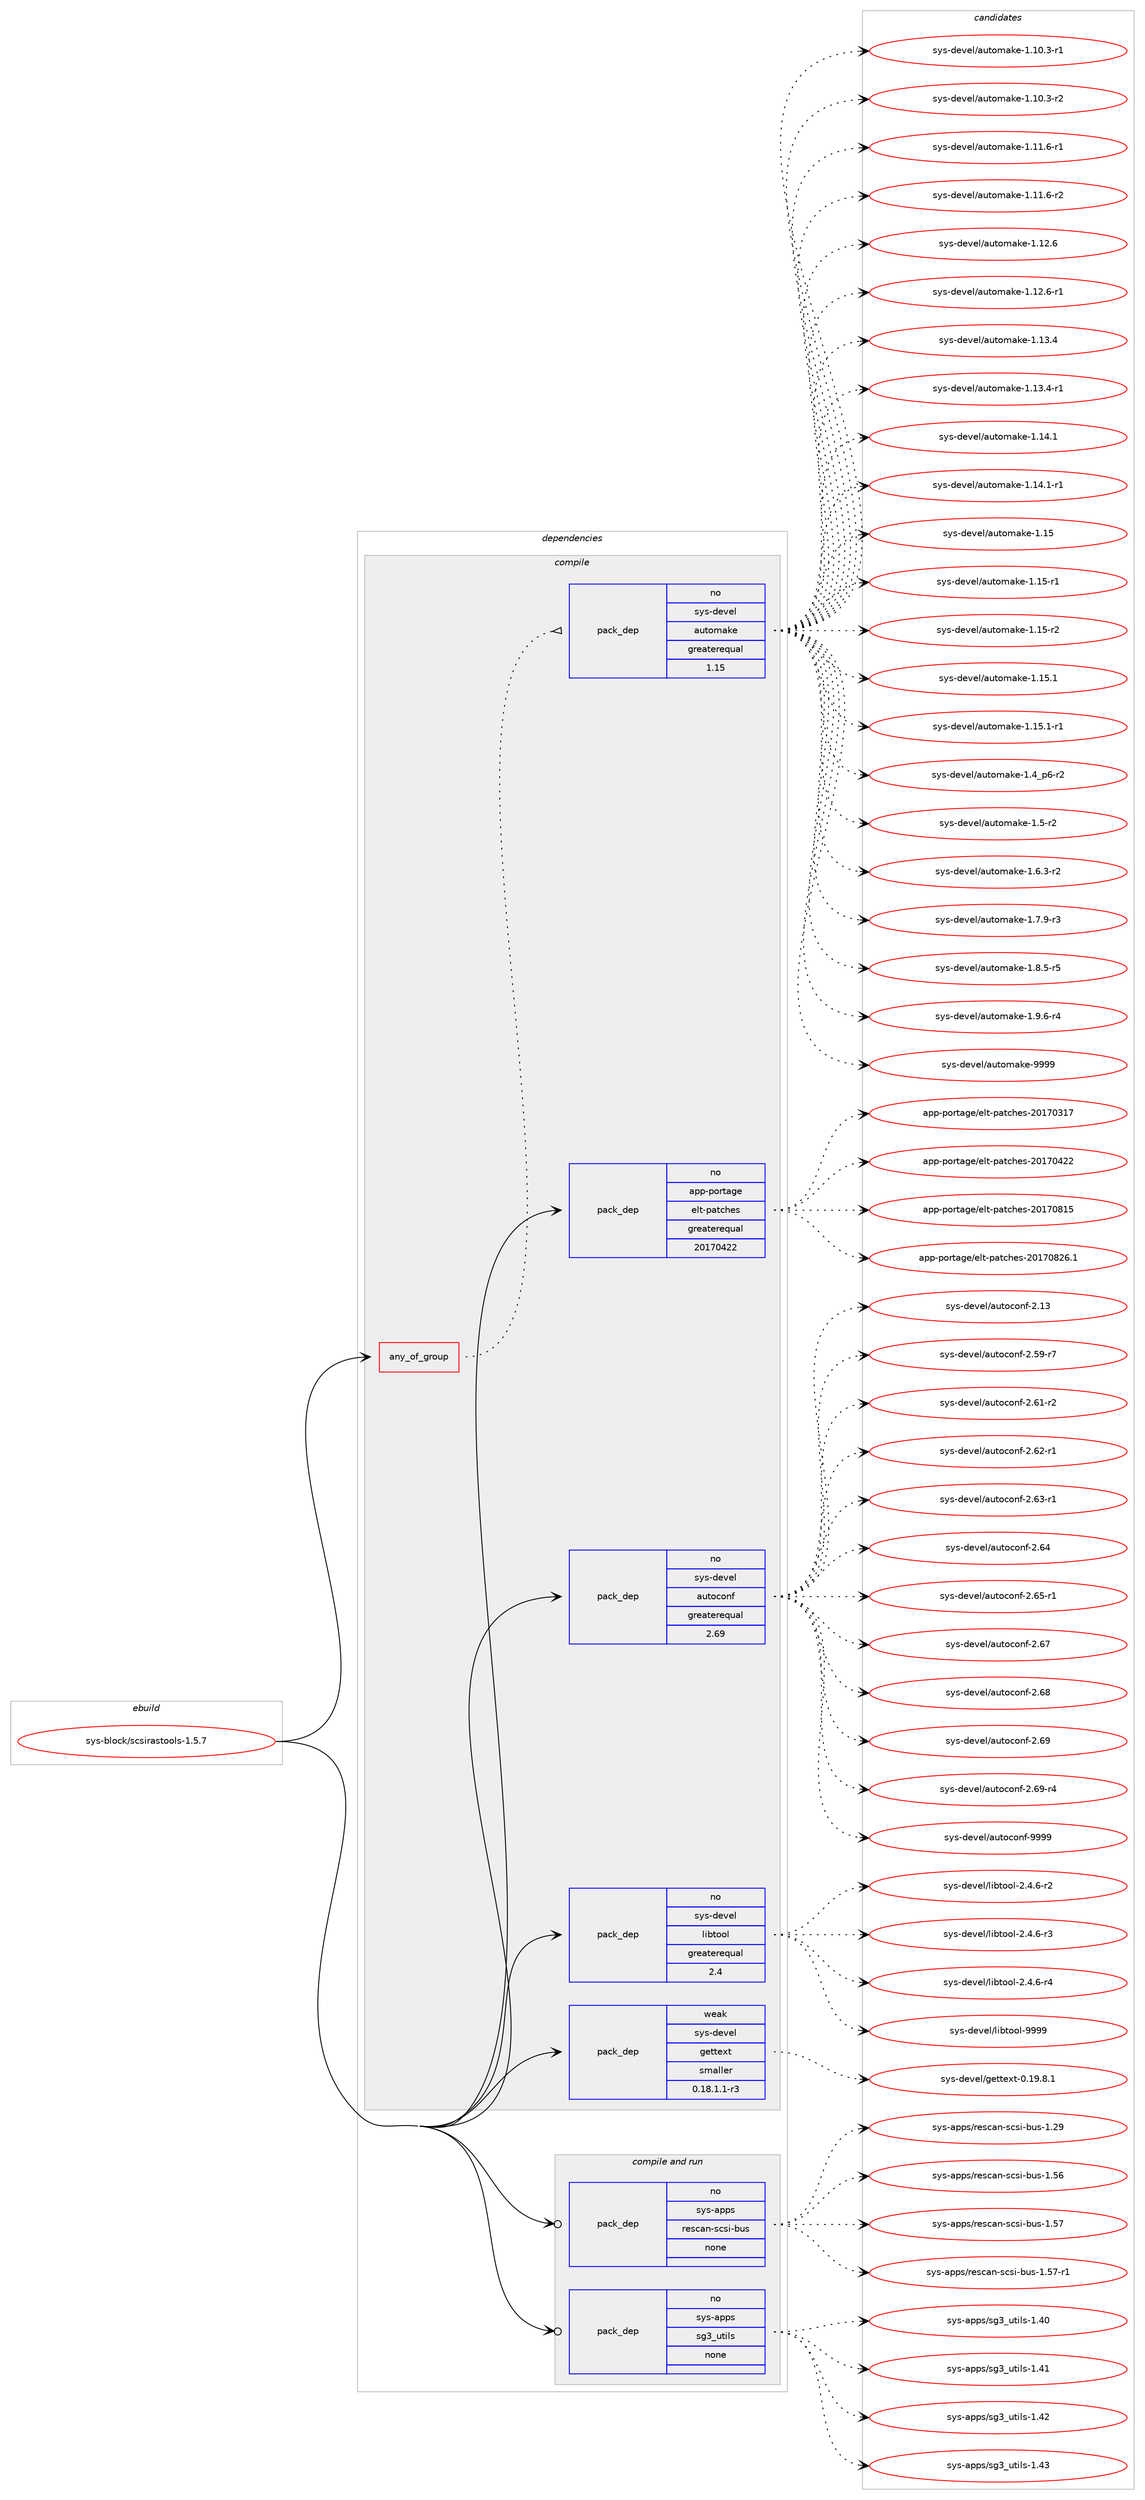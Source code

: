 digraph prolog {

# *************
# Graph options
# *************

newrank=true;
concentrate=true;
compound=true;
graph [rankdir=LR,fontname=Helvetica,fontsize=10,ranksep=1.5];#, ranksep=2.5, nodesep=0.2];
edge  [arrowhead=vee];
node  [fontname=Helvetica,fontsize=10];

# **********
# The ebuild
# **********

subgraph cluster_leftcol {
color=gray;
rank=same;
label=<<i>ebuild</i>>;
id [label="sys-block/scsirastools-1.5.7", color=red, width=4, href="../sys-block/scsirastools-1.5.7.svg"];
}

# ****************
# The dependencies
# ****************

subgraph cluster_midcol {
color=gray;
label=<<i>dependencies</i>>;
subgraph cluster_compile {
fillcolor="#eeeeee";
style=filled;
label=<<i>compile</i>>;
subgraph any8029 {
dependency476720 [label=<<TABLE BORDER="0" CELLBORDER="1" CELLSPACING="0" CELLPADDING="4"><TR><TD CELLPADDING="10">any_of_group</TD></TR></TABLE>>, shape=none, color=red];subgraph pack353609 {
dependency476721 [label=<<TABLE BORDER="0" CELLBORDER="1" CELLSPACING="0" CELLPADDING="4" WIDTH="220"><TR><TD ROWSPAN="6" CELLPADDING="30">pack_dep</TD></TR><TR><TD WIDTH="110">no</TD></TR><TR><TD>sys-devel</TD></TR><TR><TD>automake</TD></TR><TR><TD>greaterequal</TD></TR><TR><TD>1.15</TD></TR></TABLE>>, shape=none, color=blue];
}
dependency476720:e -> dependency476721:w [weight=20,style="dotted",arrowhead="oinv"];
}
id:e -> dependency476720:w [weight=20,style="solid",arrowhead="vee"];
subgraph pack353610 {
dependency476722 [label=<<TABLE BORDER="0" CELLBORDER="1" CELLSPACING="0" CELLPADDING="4" WIDTH="220"><TR><TD ROWSPAN="6" CELLPADDING="30">pack_dep</TD></TR><TR><TD WIDTH="110">no</TD></TR><TR><TD>app-portage</TD></TR><TR><TD>elt-patches</TD></TR><TR><TD>greaterequal</TD></TR><TR><TD>20170422</TD></TR></TABLE>>, shape=none, color=blue];
}
id:e -> dependency476722:w [weight=20,style="solid",arrowhead="vee"];
subgraph pack353611 {
dependency476723 [label=<<TABLE BORDER="0" CELLBORDER="1" CELLSPACING="0" CELLPADDING="4" WIDTH="220"><TR><TD ROWSPAN="6" CELLPADDING="30">pack_dep</TD></TR><TR><TD WIDTH="110">no</TD></TR><TR><TD>sys-devel</TD></TR><TR><TD>autoconf</TD></TR><TR><TD>greaterequal</TD></TR><TR><TD>2.69</TD></TR></TABLE>>, shape=none, color=blue];
}
id:e -> dependency476723:w [weight=20,style="solid",arrowhead="vee"];
subgraph pack353612 {
dependency476724 [label=<<TABLE BORDER="0" CELLBORDER="1" CELLSPACING="0" CELLPADDING="4" WIDTH="220"><TR><TD ROWSPAN="6" CELLPADDING="30">pack_dep</TD></TR><TR><TD WIDTH="110">no</TD></TR><TR><TD>sys-devel</TD></TR><TR><TD>libtool</TD></TR><TR><TD>greaterequal</TD></TR><TR><TD>2.4</TD></TR></TABLE>>, shape=none, color=blue];
}
id:e -> dependency476724:w [weight=20,style="solid",arrowhead="vee"];
subgraph pack353613 {
dependency476725 [label=<<TABLE BORDER="0" CELLBORDER="1" CELLSPACING="0" CELLPADDING="4" WIDTH="220"><TR><TD ROWSPAN="6" CELLPADDING="30">pack_dep</TD></TR><TR><TD WIDTH="110">weak</TD></TR><TR><TD>sys-devel</TD></TR><TR><TD>gettext</TD></TR><TR><TD>smaller</TD></TR><TR><TD>0.18.1.1-r3</TD></TR></TABLE>>, shape=none, color=blue];
}
id:e -> dependency476725:w [weight=20,style="solid",arrowhead="vee"];
}
subgraph cluster_compileandrun {
fillcolor="#eeeeee";
style=filled;
label=<<i>compile and run</i>>;
subgraph pack353614 {
dependency476726 [label=<<TABLE BORDER="0" CELLBORDER="1" CELLSPACING="0" CELLPADDING="4" WIDTH="220"><TR><TD ROWSPAN="6" CELLPADDING="30">pack_dep</TD></TR><TR><TD WIDTH="110">no</TD></TR><TR><TD>sys-apps</TD></TR><TR><TD>rescan-scsi-bus</TD></TR><TR><TD>none</TD></TR><TR><TD></TD></TR></TABLE>>, shape=none, color=blue];
}
id:e -> dependency476726:w [weight=20,style="solid",arrowhead="odotvee"];
subgraph pack353615 {
dependency476727 [label=<<TABLE BORDER="0" CELLBORDER="1" CELLSPACING="0" CELLPADDING="4" WIDTH="220"><TR><TD ROWSPAN="6" CELLPADDING="30">pack_dep</TD></TR><TR><TD WIDTH="110">no</TD></TR><TR><TD>sys-apps</TD></TR><TR><TD>sg3_utils</TD></TR><TR><TD>none</TD></TR><TR><TD></TD></TR></TABLE>>, shape=none, color=blue];
}
id:e -> dependency476727:w [weight=20,style="solid",arrowhead="odotvee"];
}
subgraph cluster_run {
fillcolor="#eeeeee";
style=filled;
label=<<i>run</i>>;
}
}

# **************
# The candidates
# **************

subgraph cluster_choices {
rank=same;
color=gray;
label=<<i>candidates</i>>;

subgraph choice353609 {
color=black;
nodesep=1;
choice11512111545100101118101108479711711611110997107101454946494846514511449 [label="sys-devel/automake-1.10.3-r1", color=red, width=4,href="../sys-devel/automake-1.10.3-r1.svg"];
choice11512111545100101118101108479711711611110997107101454946494846514511450 [label="sys-devel/automake-1.10.3-r2", color=red, width=4,href="../sys-devel/automake-1.10.3-r2.svg"];
choice11512111545100101118101108479711711611110997107101454946494946544511449 [label="sys-devel/automake-1.11.6-r1", color=red, width=4,href="../sys-devel/automake-1.11.6-r1.svg"];
choice11512111545100101118101108479711711611110997107101454946494946544511450 [label="sys-devel/automake-1.11.6-r2", color=red, width=4,href="../sys-devel/automake-1.11.6-r2.svg"];
choice1151211154510010111810110847971171161111099710710145494649504654 [label="sys-devel/automake-1.12.6", color=red, width=4,href="../sys-devel/automake-1.12.6.svg"];
choice11512111545100101118101108479711711611110997107101454946495046544511449 [label="sys-devel/automake-1.12.6-r1", color=red, width=4,href="../sys-devel/automake-1.12.6-r1.svg"];
choice1151211154510010111810110847971171161111099710710145494649514652 [label="sys-devel/automake-1.13.4", color=red, width=4,href="../sys-devel/automake-1.13.4.svg"];
choice11512111545100101118101108479711711611110997107101454946495146524511449 [label="sys-devel/automake-1.13.4-r1", color=red, width=4,href="../sys-devel/automake-1.13.4-r1.svg"];
choice1151211154510010111810110847971171161111099710710145494649524649 [label="sys-devel/automake-1.14.1", color=red, width=4,href="../sys-devel/automake-1.14.1.svg"];
choice11512111545100101118101108479711711611110997107101454946495246494511449 [label="sys-devel/automake-1.14.1-r1", color=red, width=4,href="../sys-devel/automake-1.14.1-r1.svg"];
choice115121115451001011181011084797117116111109971071014549464953 [label="sys-devel/automake-1.15", color=red, width=4,href="../sys-devel/automake-1.15.svg"];
choice1151211154510010111810110847971171161111099710710145494649534511449 [label="sys-devel/automake-1.15-r1", color=red, width=4,href="../sys-devel/automake-1.15-r1.svg"];
choice1151211154510010111810110847971171161111099710710145494649534511450 [label="sys-devel/automake-1.15-r2", color=red, width=4,href="../sys-devel/automake-1.15-r2.svg"];
choice1151211154510010111810110847971171161111099710710145494649534649 [label="sys-devel/automake-1.15.1", color=red, width=4,href="../sys-devel/automake-1.15.1.svg"];
choice11512111545100101118101108479711711611110997107101454946495346494511449 [label="sys-devel/automake-1.15.1-r1", color=red, width=4,href="../sys-devel/automake-1.15.1-r1.svg"];
choice115121115451001011181011084797117116111109971071014549465295112544511450 [label="sys-devel/automake-1.4_p6-r2", color=red, width=4,href="../sys-devel/automake-1.4_p6-r2.svg"];
choice11512111545100101118101108479711711611110997107101454946534511450 [label="sys-devel/automake-1.5-r2", color=red, width=4,href="../sys-devel/automake-1.5-r2.svg"];
choice115121115451001011181011084797117116111109971071014549465446514511450 [label="sys-devel/automake-1.6.3-r2", color=red, width=4,href="../sys-devel/automake-1.6.3-r2.svg"];
choice115121115451001011181011084797117116111109971071014549465546574511451 [label="sys-devel/automake-1.7.9-r3", color=red, width=4,href="../sys-devel/automake-1.7.9-r3.svg"];
choice115121115451001011181011084797117116111109971071014549465646534511453 [label="sys-devel/automake-1.8.5-r5", color=red, width=4,href="../sys-devel/automake-1.8.5-r5.svg"];
choice115121115451001011181011084797117116111109971071014549465746544511452 [label="sys-devel/automake-1.9.6-r4", color=red, width=4,href="../sys-devel/automake-1.9.6-r4.svg"];
choice115121115451001011181011084797117116111109971071014557575757 [label="sys-devel/automake-9999", color=red, width=4,href="../sys-devel/automake-9999.svg"];
dependency476721:e -> choice11512111545100101118101108479711711611110997107101454946494846514511449:w [style=dotted,weight="100"];
dependency476721:e -> choice11512111545100101118101108479711711611110997107101454946494846514511450:w [style=dotted,weight="100"];
dependency476721:e -> choice11512111545100101118101108479711711611110997107101454946494946544511449:w [style=dotted,weight="100"];
dependency476721:e -> choice11512111545100101118101108479711711611110997107101454946494946544511450:w [style=dotted,weight="100"];
dependency476721:e -> choice1151211154510010111810110847971171161111099710710145494649504654:w [style=dotted,weight="100"];
dependency476721:e -> choice11512111545100101118101108479711711611110997107101454946495046544511449:w [style=dotted,weight="100"];
dependency476721:e -> choice1151211154510010111810110847971171161111099710710145494649514652:w [style=dotted,weight="100"];
dependency476721:e -> choice11512111545100101118101108479711711611110997107101454946495146524511449:w [style=dotted,weight="100"];
dependency476721:e -> choice1151211154510010111810110847971171161111099710710145494649524649:w [style=dotted,weight="100"];
dependency476721:e -> choice11512111545100101118101108479711711611110997107101454946495246494511449:w [style=dotted,weight="100"];
dependency476721:e -> choice115121115451001011181011084797117116111109971071014549464953:w [style=dotted,weight="100"];
dependency476721:e -> choice1151211154510010111810110847971171161111099710710145494649534511449:w [style=dotted,weight="100"];
dependency476721:e -> choice1151211154510010111810110847971171161111099710710145494649534511450:w [style=dotted,weight="100"];
dependency476721:e -> choice1151211154510010111810110847971171161111099710710145494649534649:w [style=dotted,weight="100"];
dependency476721:e -> choice11512111545100101118101108479711711611110997107101454946495346494511449:w [style=dotted,weight="100"];
dependency476721:e -> choice115121115451001011181011084797117116111109971071014549465295112544511450:w [style=dotted,weight="100"];
dependency476721:e -> choice11512111545100101118101108479711711611110997107101454946534511450:w [style=dotted,weight="100"];
dependency476721:e -> choice115121115451001011181011084797117116111109971071014549465446514511450:w [style=dotted,weight="100"];
dependency476721:e -> choice115121115451001011181011084797117116111109971071014549465546574511451:w [style=dotted,weight="100"];
dependency476721:e -> choice115121115451001011181011084797117116111109971071014549465646534511453:w [style=dotted,weight="100"];
dependency476721:e -> choice115121115451001011181011084797117116111109971071014549465746544511452:w [style=dotted,weight="100"];
dependency476721:e -> choice115121115451001011181011084797117116111109971071014557575757:w [style=dotted,weight="100"];
}
subgraph choice353610 {
color=black;
nodesep=1;
choice97112112451121111141169710310147101108116451129711699104101115455048495548514955 [label="app-portage/elt-patches-20170317", color=red, width=4,href="../app-portage/elt-patches-20170317.svg"];
choice97112112451121111141169710310147101108116451129711699104101115455048495548525050 [label="app-portage/elt-patches-20170422", color=red, width=4,href="../app-portage/elt-patches-20170422.svg"];
choice97112112451121111141169710310147101108116451129711699104101115455048495548564953 [label="app-portage/elt-patches-20170815", color=red, width=4,href="../app-portage/elt-patches-20170815.svg"];
choice971121124511211111411697103101471011081164511297116991041011154550484955485650544649 [label="app-portage/elt-patches-20170826.1", color=red, width=4,href="../app-portage/elt-patches-20170826.1.svg"];
dependency476722:e -> choice97112112451121111141169710310147101108116451129711699104101115455048495548514955:w [style=dotted,weight="100"];
dependency476722:e -> choice97112112451121111141169710310147101108116451129711699104101115455048495548525050:w [style=dotted,weight="100"];
dependency476722:e -> choice97112112451121111141169710310147101108116451129711699104101115455048495548564953:w [style=dotted,weight="100"];
dependency476722:e -> choice971121124511211111411697103101471011081164511297116991041011154550484955485650544649:w [style=dotted,weight="100"];
}
subgraph choice353611 {
color=black;
nodesep=1;
choice115121115451001011181011084797117116111991111101024550464951 [label="sys-devel/autoconf-2.13", color=red, width=4,href="../sys-devel/autoconf-2.13.svg"];
choice1151211154510010111810110847971171161119911111010245504653574511455 [label="sys-devel/autoconf-2.59-r7", color=red, width=4,href="../sys-devel/autoconf-2.59-r7.svg"];
choice1151211154510010111810110847971171161119911111010245504654494511450 [label="sys-devel/autoconf-2.61-r2", color=red, width=4,href="../sys-devel/autoconf-2.61-r2.svg"];
choice1151211154510010111810110847971171161119911111010245504654504511449 [label="sys-devel/autoconf-2.62-r1", color=red, width=4,href="../sys-devel/autoconf-2.62-r1.svg"];
choice1151211154510010111810110847971171161119911111010245504654514511449 [label="sys-devel/autoconf-2.63-r1", color=red, width=4,href="../sys-devel/autoconf-2.63-r1.svg"];
choice115121115451001011181011084797117116111991111101024550465452 [label="sys-devel/autoconf-2.64", color=red, width=4,href="../sys-devel/autoconf-2.64.svg"];
choice1151211154510010111810110847971171161119911111010245504654534511449 [label="sys-devel/autoconf-2.65-r1", color=red, width=4,href="../sys-devel/autoconf-2.65-r1.svg"];
choice115121115451001011181011084797117116111991111101024550465455 [label="sys-devel/autoconf-2.67", color=red, width=4,href="../sys-devel/autoconf-2.67.svg"];
choice115121115451001011181011084797117116111991111101024550465456 [label="sys-devel/autoconf-2.68", color=red, width=4,href="../sys-devel/autoconf-2.68.svg"];
choice115121115451001011181011084797117116111991111101024550465457 [label="sys-devel/autoconf-2.69", color=red, width=4,href="../sys-devel/autoconf-2.69.svg"];
choice1151211154510010111810110847971171161119911111010245504654574511452 [label="sys-devel/autoconf-2.69-r4", color=red, width=4,href="../sys-devel/autoconf-2.69-r4.svg"];
choice115121115451001011181011084797117116111991111101024557575757 [label="sys-devel/autoconf-9999", color=red, width=4,href="../sys-devel/autoconf-9999.svg"];
dependency476723:e -> choice115121115451001011181011084797117116111991111101024550464951:w [style=dotted,weight="100"];
dependency476723:e -> choice1151211154510010111810110847971171161119911111010245504653574511455:w [style=dotted,weight="100"];
dependency476723:e -> choice1151211154510010111810110847971171161119911111010245504654494511450:w [style=dotted,weight="100"];
dependency476723:e -> choice1151211154510010111810110847971171161119911111010245504654504511449:w [style=dotted,weight="100"];
dependency476723:e -> choice1151211154510010111810110847971171161119911111010245504654514511449:w [style=dotted,weight="100"];
dependency476723:e -> choice115121115451001011181011084797117116111991111101024550465452:w [style=dotted,weight="100"];
dependency476723:e -> choice1151211154510010111810110847971171161119911111010245504654534511449:w [style=dotted,weight="100"];
dependency476723:e -> choice115121115451001011181011084797117116111991111101024550465455:w [style=dotted,weight="100"];
dependency476723:e -> choice115121115451001011181011084797117116111991111101024550465456:w [style=dotted,weight="100"];
dependency476723:e -> choice115121115451001011181011084797117116111991111101024550465457:w [style=dotted,weight="100"];
dependency476723:e -> choice1151211154510010111810110847971171161119911111010245504654574511452:w [style=dotted,weight="100"];
dependency476723:e -> choice115121115451001011181011084797117116111991111101024557575757:w [style=dotted,weight="100"];
}
subgraph choice353612 {
color=black;
nodesep=1;
choice1151211154510010111810110847108105981161111111084550465246544511450 [label="sys-devel/libtool-2.4.6-r2", color=red, width=4,href="../sys-devel/libtool-2.4.6-r2.svg"];
choice1151211154510010111810110847108105981161111111084550465246544511451 [label="sys-devel/libtool-2.4.6-r3", color=red, width=4,href="../sys-devel/libtool-2.4.6-r3.svg"];
choice1151211154510010111810110847108105981161111111084550465246544511452 [label="sys-devel/libtool-2.4.6-r4", color=red, width=4,href="../sys-devel/libtool-2.4.6-r4.svg"];
choice1151211154510010111810110847108105981161111111084557575757 [label="sys-devel/libtool-9999", color=red, width=4,href="../sys-devel/libtool-9999.svg"];
dependency476724:e -> choice1151211154510010111810110847108105981161111111084550465246544511450:w [style=dotted,weight="100"];
dependency476724:e -> choice1151211154510010111810110847108105981161111111084550465246544511451:w [style=dotted,weight="100"];
dependency476724:e -> choice1151211154510010111810110847108105981161111111084550465246544511452:w [style=dotted,weight="100"];
dependency476724:e -> choice1151211154510010111810110847108105981161111111084557575757:w [style=dotted,weight="100"];
}
subgraph choice353613 {
color=black;
nodesep=1;
choice1151211154510010111810110847103101116116101120116454846495746564649 [label="sys-devel/gettext-0.19.8.1", color=red, width=4,href="../sys-devel/gettext-0.19.8.1.svg"];
dependency476725:e -> choice1151211154510010111810110847103101116116101120116454846495746564649:w [style=dotted,weight="100"];
}
subgraph choice353614 {
color=black;
nodesep=1;
choice1151211154597112112115471141011159997110451159911510545981171154549465057 [label="sys-apps/rescan-scsi-bus-1.29", color=red, width=4,href="../sys-apps/rescan-scsi-bus-1.29.svg"];
choice1151211154597112112115471141011159997110451159911510545981171154549465354 [label="sys-apps/rescan-scsi-bus-1.56", color=red, width=4,href="../sys-apps/rescan-scsi-bus-1.56.svg"];
choice1151211154597112112115471141011159997110451159911510545981171154549465355 [label="sys-apps/rescan-scsi-bus-1.57", color=red, width=4,href="../sys-apps/rescan-scsi-bus-1.57.svg"];
choice11512111545971121121154711410111599971104511599115105459811711545494653554511449 [label="sys-apps/rescan-scsi-bus-1.57-r1", color=red, width=4,href="../sys-apps/rescan-scsi-bus-1.57-r1.svg"];
dependency476726:e -> choice1151211154597112112115471141011159997110451159911510545981171154549465057:w [style=dotted,weight="100"];
dependency476726:e -> choice1151211154597112112115471141011159997110451159911510545981171154549465354:w [style=dotted,weight="100"];
dependency476726:e -> choice1151211154597112112115471141011159997110451159911510545981171154549465355:w [style=dotted,weight="100"];
dependency476726:e -> choice11512111545971121121154711410111599971104511599115105459811711545494653554511449:w [style=dotted,weight="100"];
}
subgraph choice353615 {
color=black;
nodesep=1;
choice11512111545971121121154711510351951171161051081154549465248 [label="sys-apps/sg3_utils-1.40", color=red, width=4,href="../sys-apps/sg3_utils-1.40.svg"];
choice11512111545971121121154711510351951171161051081154549465249 [label="sys-apps/sg3_utils-1.41", color=red, width=4,href="../sys-apps/sg3_utils-1.41.svg"];
choice11512111545971121121154711510351951171161051081154549465250 [label="sys-apps/sg3_utils-1.42", color=red, width=4,href="../sys-apps/sg3_utils-1.42.svg"];
choice11512111545971121121154711510351951171161051081154549465251 [label="sys-apps/sg3_utils-1.43", color=red, width=4,href="../sys-apps/sg3_utils-1.43.svg"];
dependency476727:e -> choice11512111545971121121154711510351951171161051081154549465248:w [style=dotted,weight="100"];
dependency476727:e -> choice11512111545971121121154711510351951171161051081154549465249:w [style=dotted,weight="100"];
dependency476727:e -> choice11512111545971121121154711510351951171161051081154549465250:w [style=dotted,weight="100"];
dependency476727:e -> choice11512111545971121121154711510351951171161051081154549465251:w [style=dotted,weight="100"];
}
}

}
